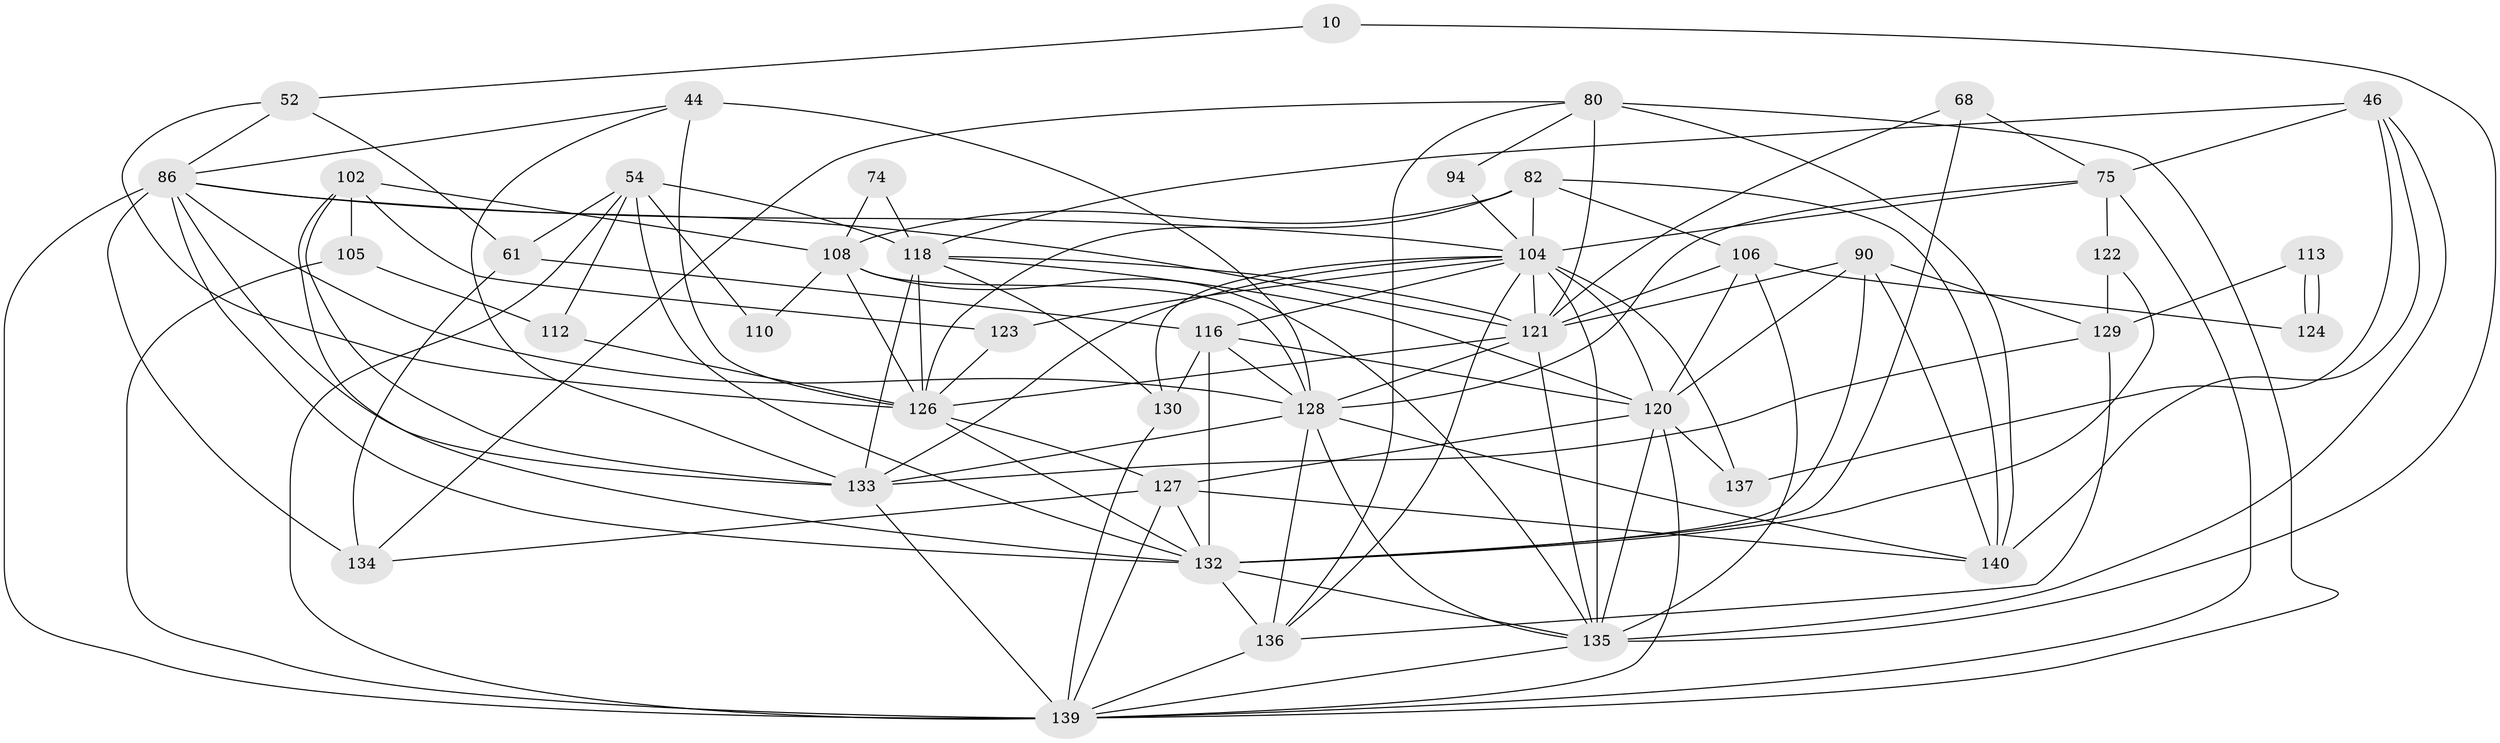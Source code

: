 // original degree distribution, {3: 0.2785714285714286, 6: 0.1, 5: 0.22142857142857142, 2: 0.1357142857142857, 4: 0.22857142857142856, 8: 0.02142857142857143, 7: 0.014285714285714285}
// Generated by graph-tools (version 1.1) at 2025/52/03/04/25 21:52:54]
// undirected, 42 vertices, 120 edges
graph export_dot {
graph [start="1"]
  node [color=gray90,style=filled];
  10;
  44 [super="+7"];
  46 [super="+37"];
  52 [super="+13"];
  54;
  61;
  68;
  74;
  75 [super="+55"];
  80 [super="+4+58"];
  82 [super="+18"];
  86 [super="+85"];
  90 [super="+59+87"];
  94;
  102 [super="+67"];
  104 [super="+15+17+63+27+62"];
  105 [super="+101"];
  106 [super="+33"];
  108 [super="+89"];
  110 [super="+71"];
  112;
  113;
  116 [super="+1+49+77"];
  118 [super="+39+111+115"];
  120 [super="+97+53+57"];
  121 [super="+32+43+78+109+41"];
  122 [super="+79"];
  123;
  124;
  126 [super="+107+114"];
  127 [super="+91+26"];
  128 [super="+29+76"];
  129;
  130 [super="+100"];
  132 [super="+42+96"];
  133 [super="+60+119"];
  134 [super="+72+81"];
  135 [super="+131+83"];
  136 [super="+48+117"];
  137 [super="+98"];
  139 [super="+64+95+138"];
  140 [super="+125"];
  10 -- 52;
  10 -- 135;
  44 -- 126 [weight=2];
  44 -- 128 [weight=2];
  44 -- 86;
  44 -- 133 [weight=2];
  46 -- 137;
  46 -- 140;
  46 -- 118 [weight=2];
  46 -- 135 [weight=2];
  46 -- 75;
  52 -- 61 [weight=2];
  52 -- 86;
  52 -- 126 [weight=2];
  54 -- 61;
  54 -- 110 [weight=2];
  54 -- 112;
  54 -- 132;
  54 -- 139;
  54 -- 118;
  61 -- 116;
  61 -- 134;
  68 -- 132 [weight=3];
  68 -- 75;
  68 -- 121;
  74 -- 108;
  74 -- 118;
  75 -- 104;
  75 -- 128;
  75 -- 139;
  75 -- 122;
  80 -- 94;
  80 -- 136;
  80 -- 121 [weight=2];
  80 -- 139 [weight=3];
  80 -- 134;
  80 -- 140;
  82 -- 106 [weight=2];
  82 -- 108 [weight=2];
  82 -- 104 [weight=2];
  82 -- 126;
  82 -- 140;
  86 -- 134;
  86 -- 139 [weight=3];
  86 -- 121 [weight=2];
  86 -- 128;
  86 -- 132 [weight=2];
  86 -- 133;
  86 -- 104;
  90 -- 129;
  90 -- 132;
  90 -- 121;
  90 -- 120;
  90 -- 140;
  94 -- 104;
  102 -- 105 [weight=2];
  102 -- 123;
  102 -- 133 [weight=2];
  102 -- 108 [weight=2];
  102 -- 132;
  104 -- 116;
  104 -- 135 [weight=4];
  104 -- 136;
  104 -- 121 [weight=3];
  104 -- 137;
  104 -- 130;
  104 -- 123;
  104 -- 120 [weight=2];
  104 -- 133 [weight=3];
  105 -- 139 [weight=4];
  105 -- 112;
  106 -- 124;
  106 -- 135;
  106 -- 121;
  106 -- 120;
  108 -- 110;
  108 -- 135;
  108 -- 126 [weight=3];
  108 -- 128;
  112 -- 126;
  113 -- 129;
  113 -- 124;
  113 -- 124;
  116 -- 128;
  116 -- 130 [weight=2];
  116 -- 132;
  116 -- 120;
  118 -- 130 [weight=3];
  118 -- 120;
  118 -- 133 [weight=4];
  118 -- 121;
  118 -- 126;
  120 -- 137 [weight=4];
  120 -- 139 [weight=2];
  120 -- 127;
  120 -- 135;
  121 -- 126 [weight=3];
  121 -- 135;
  121 -- 128;
  122 -- 129 [weight=2];
  122 -- 132;
  123 -- 126;
  126 -- 127 [weight=2];
  126 -- 132;
  127 -- 132 [weight=2];
  127 -- 139;
  127 -- 134;
  127 -- 140;
  128 -- 140;
  128 -- 136 [weight=2];
  128 -- 135 [weight=3];
  128 -- 133;
  129 -- 136;
  129 -- 133;
  130 -- 139;
  132 -- 136;
  132 -- 135 [weight=2];
  133 -- 139;
  135 -- 139;
  136 -- 139;
}
